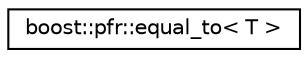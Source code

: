 digraph "Graphical Class Hierarchy"
{
  edge [fontname="Helvetica",fontsize="10",labelfontname="Helvetica",labelfontsize="10"];
  node [fontname="Helvetica",fontsize="10",shape=record];
  rankdir="LR";
  Node0 [label="boost::pfr::equal_to\< T \>",height=0.2,width=0.4,color="black", fillcolor="white", style="filled",URL="$structboost_1_1pfr_1_1equal__to.html",tooltip="std::equal_to like comparator "];
}
